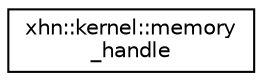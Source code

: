 digraph "Graphical Class Hierarchy"
{
  edge [fontname="Helvetica",fontsize="10",labelfontname="Helvetica",labelfontsize="10"];
  node [fontname="Helvetica",fontsize="10",shape=record];
  rankdir="LR";
  Node1 [label="xhn::kernel::memory\l_handle",height=0.2,width=0.4,color="black", fillcolor="white", style="filled",URL="$classxhn_1_1kernel_1_1memory__handle.html"];
}
